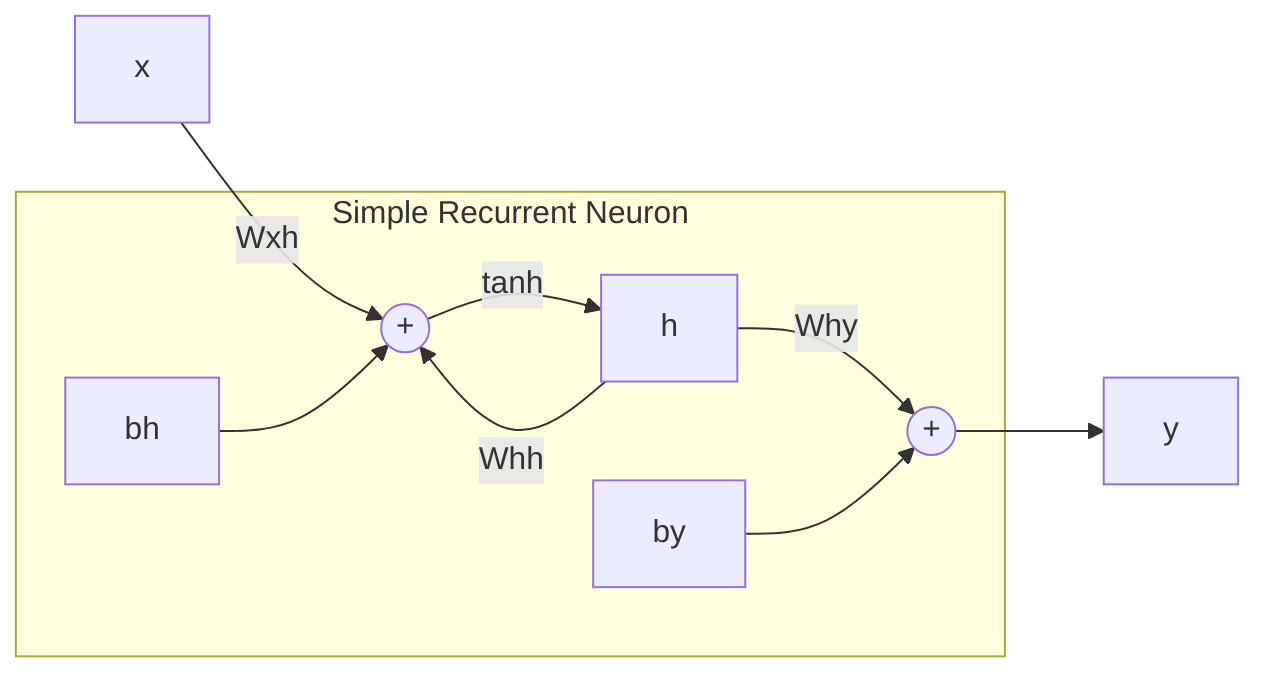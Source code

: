 graph LR
    x -->|Wxh| first((+))
    subgraph Simple Recurrent Neuron
    h -->|Whh| first((+))
    bh --> first((+))
    first((+)) -->|tanh| h
    h -->|Why| second((+))
    by --> second((+))
    end
    second((+)) --> y